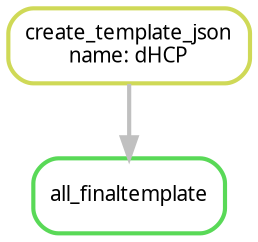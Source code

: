 digraph snakemake_dag {
    graph[bgcolor=white, margin=0];
    node[shape=box, style=rounded, fontname=sans,                 fontsize=10, penwidth=2];
    edge[penwidth=2, color=grey];
	0[label = "all_finaltemplate", color = "0.33 0.6 0.85", style="rounded"];
	1[label = "create_template_json\nname: dHCP", color = "0.18 0.6 0.85", style="rounded"];
	1 -> 0
}            
